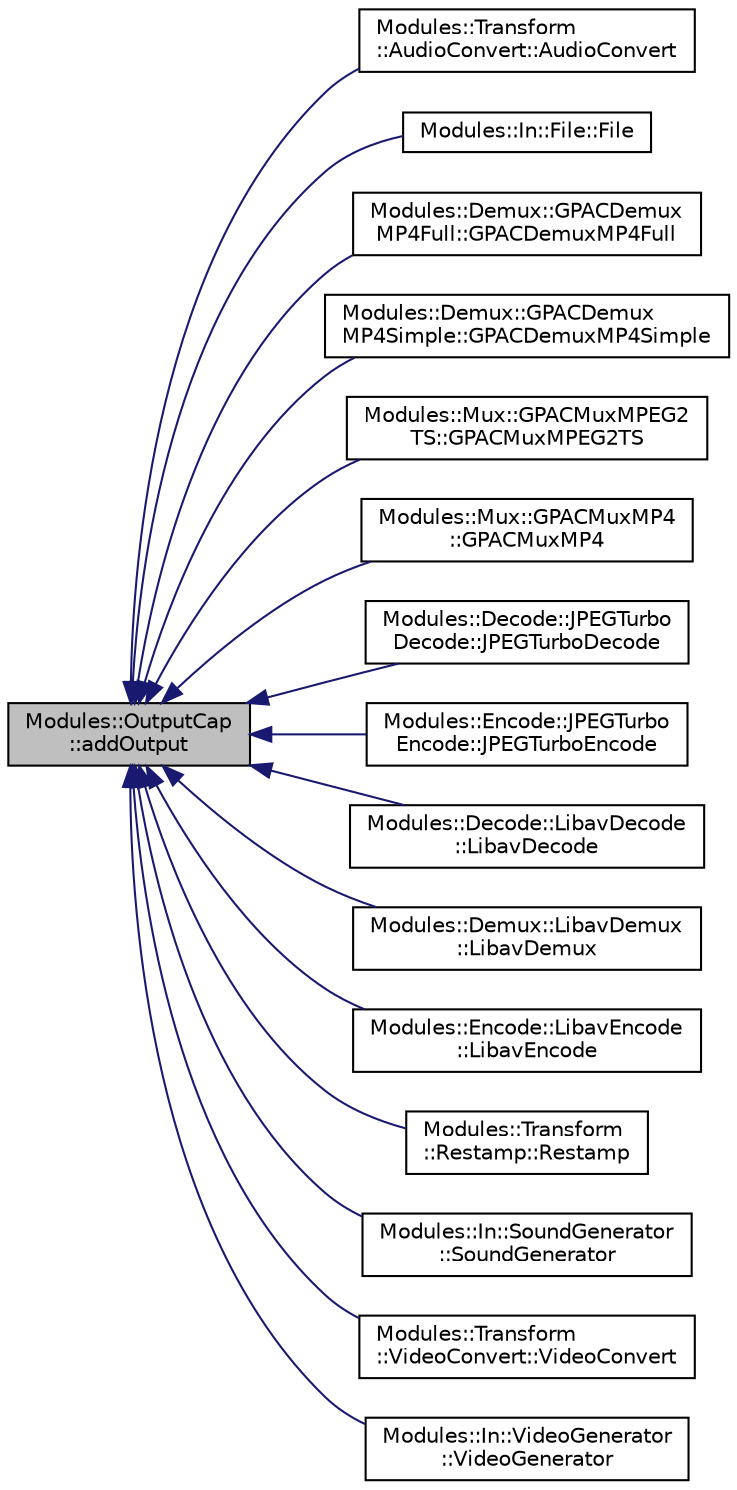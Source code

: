 digraph "Modules::OutputCap::addOutput"
{
 // INTERACTIVE_SVG=YES
  edge [fontname="Helvetica",fontsize="10",labelfontname="Helvetica",labelfontsize="10"];
  node [fontname="Helvetica",fontsize="10",shape=record];
  rankdir="LR";
  Node1 [label="Modules::OutputCap\l::addOutput",height=0.2,width=0.4,color="black", fillcolor="grey75", style="filled", fontcolor="black"];
  Node1 -> Node2 [dir="back",color="midnightblue",fontsize="10",style="solid",fontname="Helvetica"];
  Node2 [label="Modules::Transform\l::AudioConvert::AudioConvert",height=0.2,width=0.4,color="black", fillcolor="white", style="filled",URL="$class_modules_1_1_transform_1_1_audio_convert.html#a0354b035af350ad2e8e81901878eb5f5"];
  Node1 -> Node3 [dir="back",color="midnightblue",fontsize="10",style="solid",fontname="Helvetica"];
  Node3 [label="Modules::In::File::File",height=0.2,width=0.4,color="black", fillcolor="white", style="filled",URL="$class_modules_1_1_in_1_1_file.html#a86dbabc90467b46c3d5d7c26d8445ce4"];
  Node1 -> Node4 [dir="back",color="midnightblue",fontsize="10",style="solid",fontname="Helvetica"];
  Node4 [label="Modules::Demux::GPACDemux\lMP4Full::GPACDemuxMP4Full",height=0.2,width=0.4,color="black", fillcolor="white", style="filled",URL="$class_modules_1_1_demux_1_1_g_p_a_c_demux_m_p4_full.html#a553d574058fe318aba699e8d7801d35d"];
  Node1 -> Node5 [dir="back",color="midnightblue",fontsize="10",style="solid",fontname="Helvetica"];
  Node5 [label="Modules::Demux::GPACDemux\lMP4Simple::GPACDemuxMP4Simple",height=0.2,width=0.4,color="black", fillcolor="white", style="filled",URL="$class_modules_1_1_demux_1_1_g_p_a_c_demux_m_p4_simple.html#a8fd57b5e6c025f9719978e7a6365735e"];
  Node1 -> Node6 [dir="back",color="midnightblue",fontsize="10",style="solid",fontname="Helvetica"];
  Node6 [label="Modules::Mux::GPACMuxMPEG2\lTS::GPACMuxMPEG2TS",height=0.2,width=0.4,color="black", fillcolor="white", style="filled",URL="$class_modules_1_1_mux_1_1_g_p_a_c_mux_m_p_e_g2_t_s.html#acd555f3d112e5849161a10169acd3edb"];
  Node1 -> Node7 [dir="back",color="midnightblue",fontsize="10",style="solid",fontname="Helvetica"];
  Node7 [label="Modules::Mux::GPACMuxMP4\l::GPACMuxMP4",height=0.2,width=0.4,color="black", fillcolor="white", style="filled",URL="$class_modules_1_1_mux_1_1_g_p_a_c_mux_m_p4.html#a08cf1af0669057c20e14c6026893e1ee"];
  Node1 -> Node8 [dir="back",color="midnightblue",fontsize="10",style="solid",fontname="Helvetica"];
  Node8 [label="Modules::Decode::JPEGTurbo\lDecode::JPEGTurboDecode",height=0.2,width=0.4,color="black", fillcolor="white", style="filled",URL="$class_modules_1_1_decode_1_1_j_p_e_g_turbo_decode.html#a584c53c8603953bf880e92495927fbe4"];
  Node1 -> Node9 [dir="back",color="midnightblue",fontsize="10",style="solid",fontname="Helvetica"];
  Node9 [label="Modules::Encode::JPEGTurbo\lEncode::JPEGTurboEncode",height=0.2,width=0.4,color="black", fillcolor="white", style="filled",URL="$class_modules_1_1_encode_1_1_j_p_e_g_turbo_encode.html#a714fc8c519ea45d8a5aae2db836f0c19"];
  Node1 -> Node10 [dir="back",color="midnightblue",fontsize="10",style="solid",fontname="Helvetica"];
  Node10 [label="Modules::Decode::LibavDecode\l::LibavDecode",height=0.2,width=0.4,color="black", fillcolor="white", style="filled",URL="$class_modules_1_1_decode_1_1_libav_decode.html#acca2be63a6ce0423bdf076617b885347"];
  Node1 -> Node11 [dir="back",color="midnightblue",fontsize="10",style="solid",fontname="Helvetica"];
  Node11 [label="Modules::Demux::LibavDemux\l::LibavDemux",height=0.2,width=0.4,color="black", fillcolor="white", style="filled",URL="$class_modules_1_1_demux_1_1_libav_demux.html#aa80ce41ac20c24554650ff8f4d58ce80"];
  Node1 -> Node12 [dir="back",color="midnightblue",fontsize="10",style="solid",fontname="Helvetica"];
  Node12 [label="Modules::Encode::LibavEncode\l::LibavEncode",height=0.2,width=0.4,color="black", fillcolor="white", style="filled",URL="$class_modules_1_1_encode_1_1_libav_encode.html#aa90de937d63965d62425c85f73a2b1f4"];
  Node1 -> Node13 [dir="back",color="midnightblue",fontsize="10",style="solid",fontname="Helvetica"];
  Node13 [label="Modules::Transform\l::Restamp::Restamp",height=0.2,width=0.4,color="black", fillcolor="white", style="filled",URL="$class_modules_1_1_transform_1_1_restamp.html#a156a80f318d8f94cb9b8476be01eae38"];
  Node1 -> Node14 [dir="back",color="midnightblue",fontsize="10",style="solid",fontname="Helvetica"];
  Node14 [label="Modules::In::SoundGenerator\l::SoundGenerator",height=0.2,width=0.4,color="black", fillcolor="white", style="filled",URL="$class_modules_1_1_in_1_1_sound_generator.html#ac16e352599133060f763549ffa7a1ce6"];
  Node1 -> Node15 [dir="back",color="midnightblue",fontsize="10",style="solid",fontname="Helvetica"];
  Node15 [label="Modules::Transform\l::VideoConvert::VideoConvert",height=0.2,width=0.4,color="black", fillcolor="white", style="filled",URL="$class_modules_1_1_transform_1_1_video_convert.html#a45972f8e661b417b2be8b7d2d33b34ea"];
  Node1 -> Node16 [dir="back",color="midnightblue",fontsize="10",style="solid",fontname="Helvetica"];
  Node16 [label="Modules::In::VideoGenerator\l::VideoGenerator",height=0.2,width=0.4,color="black", fillcolor="white", style="filled",URL="$class_modules_1_1_in_1_1_video_generator.html#ab2810eb3d13fe91c765f7c9637075f7d"];
}
